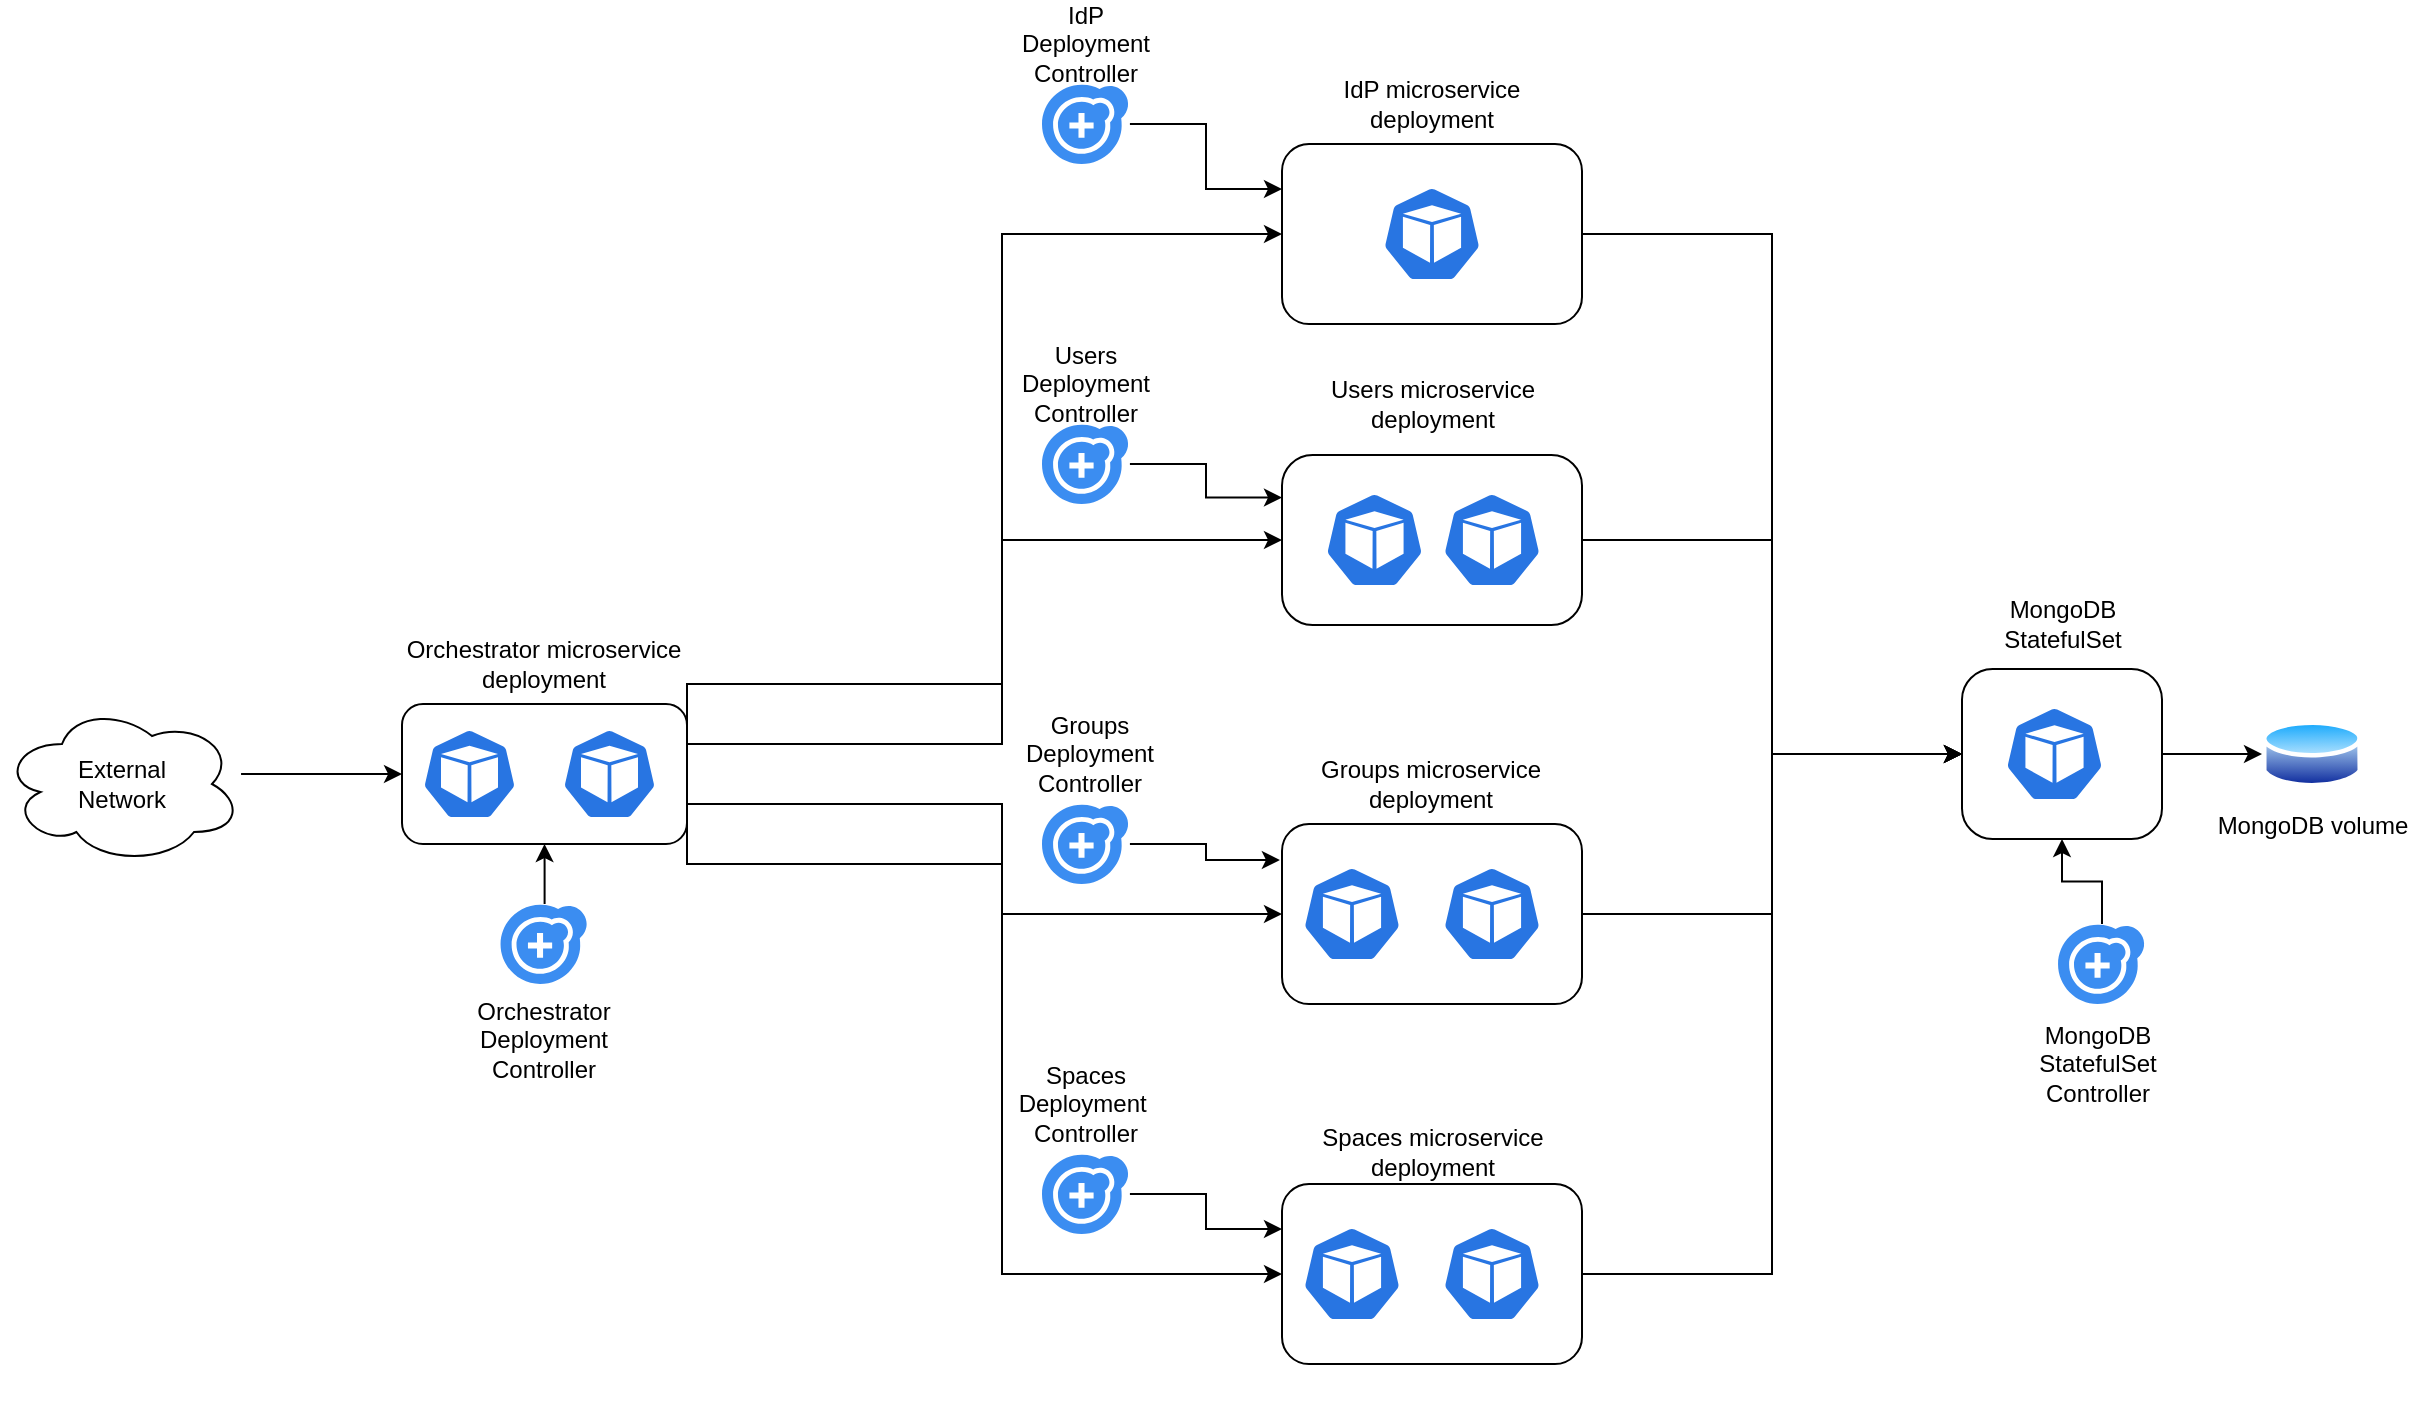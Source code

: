 <mxfile>
    <diagram id="lZ0zdAxzuLYZgMzkoZYn" name="Pagina-1">
        <mxGraphModel dx="1715" dy="503" grid="1" gridSize="10" guides="1" tooltips="1" connect="1" arrows="1" fold="1" page="1" pageScale="1" pageWidth="827" pageHeight="1169" math="0" shadow="0">
            <root>
                <mxCell id="0"/>
                <mxCell id="1" parent="0"/>
                <mxCell id="6" style="edgeStyle=orthogonalEdgeStyle;rounded=0;orthogonalLoop=1;jettySize=auto;html=1;" parent="1" source="4" edge="1">
                    <mxGeometry relative="1" as="geometry">
                        <Array as="points">
                            <mxPoint x="-13" y="395"/>
                            <mxPoint x="-13" y="395"/>
                        </Array>
                        <mxPoint x="10" y="395.059" as="targetPoint"/>
                    </mxGeometry>
                </mxCell>
                <mxCell id="4" value="External &lt;br&gt;Network" style="ellipse;shape=cloud;whiteSpace=wrap;html=1;" parent="1" vertex="1">
                    <mxGeometry x="-190" y="360" width="120" height="80" as="geometry"/>
                </mxCell>
                <mxCell id="13" value="" style="group" parent="1" vertex="1" connectable="0">
                    <mxGeometry x="450" y="10" width="150" height="160" as="geometry"/>
                </mxCell>
                <mxCell id="11" value="" style="rounded=1;whiteSpace=wrap;html=1;" parent="13" vertex="1">
                    <mxGeometry y="70" width="150" height="90" as="geometry"/>
                </mxCell>
                <mxCell id="2" value="" style="html=1;dashed=0;whitespace=wrap;fillColor=#2875E2;strokeColor=#ffffff;points=[[0.005,0.63,0],[0.1,0.2,0],[0.9,0.2,0],[0.5,0,0],[0.995,0.63,0],[0.72,0.99,0],[0.5,1,0],[0.28,0.99,0]];shape=mxgraph.kubernetes.icon;prIcon=pod" parent="13" vertex="1">
                    <mxGeometry x="50" y="91" width="50" height="48" as="geometry"/>
                </mxCell>
                <mxCell id="12" value="IdP microservice deployment" style="text;html=1;strokeColor=none;fillColor=none;align=center;verticalAlign=middle;whiteSpace=wrap;rounded=0;" parent="13" vertex="1">
                    <mxGeometry x="21.25" y="40" width="107.5" height="20" as="geometry"/>
                </mxCell>
                <mxCell id="14" value="" style="group" parent="1" vertex="1" connectable="0">
                    <mxGeometry x="450" y="193" width="150" height="150" as="geometry"/>
                </mxCell>
                <mxCell id="15" value="" style="rounded=1;whiteSpace=wrap;html=1;arcSize=18;" parent="14" vertex="1">
                    <mxGeometry y="42.5" width="150" height="85" as="geometry"/>
                </mxCell>
                <mxCell id="16" value="" style="html=1;dashed=0;whitespace=wrap;fillColor=#2875E2;strokeColor=#ffffff;points=[[0.005,0.63,0],[0.1,0.2,0],[0.9,0.2,0],[0.5,0,0],[0.995,0.63,0],[0.72,0.99,0],[0.5,1,0],[0.28,0.99,0]];shape=mxgraph.kubernetes.icon;prIcon=pod" parent="14" vertex="1">
                    <mxGeometry x="21.25" y="61" width="50" height="48" as="geometry"/>
                </mxCell>
                <mxCell id="18" value="" style="html=1;dashed=0;whitespace=wrap;fillColor=#2875E2;strokeColor=#ffffff;points=[[0.005,0.63,0],[0.1,0.2,0],[0.9,0.2,0],[0.5,0,0],[0.995,0.63,0],[0.72,0.99,0],[0.5,1,0],[0.28,0.99,0]];shape=mxgraph.kubernetes.icon;prIcon=pod" parent="14" vertex="1">
                    <mxGeometry x="80" y="61" width="50" height="48" as="geometry"/>
                </mxCell>
                <mxCell id="19" value="Users microservice deployment" style="text;html=1;strokeColor=none;fillColor=none;align=center;verticalAlign=middle;whiteSpace=wrap;rounded=0;" parent="14" vertex="1">
                    <mxGeometry x="21.25" y="7" width="108.75" height="20" as="geometry"/>
                </mxCell>
                <mxCell id="21" value="" style="group" parent="1" vertex="1" connectable="0">
                    <mxGeometry x="450" y="380" width="150" height="150" as="geometry"/>
                </mxCell>
                <mxCell id="22" value="" style="rounded=1;whiteSpace=wrap;html=1;" parent="21" vertex="1">
                    <mxGeometry y="40" width="150" height="90" as="geometry"/>
                </mxCell>
                <mxCell id="23" value="" style="html=1;dashed=0;whitespace=wrap;fillColor=#2875E2;strokeColor=#ffffff;points=[[0.005,0.63,0],[0.1,0.2,0],[0.9,0.2,0],[0.5,0,0],[0.995,0.63,0],[0.72,0.99,0],[0.5,1,0],[0.28,0.99,0]];shape=mxgraph.kubernetes.icon;prIcon=pod" parent="21" vertex="1">
                    <mxGeometry x="10" y="61" width="50" height="48" as="geometry"/>
                </mxCell>
                <mxCell id="25" value="" style="html=1;dashed=0;whitespace=wrap;fillColor=#2875E2;strokeColor=#ffffff;points=[[0.005,0.63,0],[0.1,0.2,0],[0.9,0.2,0],[0.5,0,0],[0.995,0.63,0],[0.72,0.99,0],[0.5,1,0],[0.28,0.99,0]];shape=mxgraph.kubernetes.icon;prIcon=pod" parent="21" vertex="1">
                    <mxGeometry x="80" y="61" width="50" height="48" as="geometry"/>
                </mxCell>
                <mxCell id="26" value="Groups microservice deployment" style="text;html=1;strokeColor=none;fillColor=none;align=center;verticalAlign=middle;whiteSpace=wrap;rounded=0;" parent="21" vertex="1">
                    <mxGeometry y="10" width="148.75" height="20" as="geometry"/>
                </mxCell>
                <mxCell id="27" value="" style="group" parent="1" vertex="1" connectable="0">
                    <mxGeometry x="450" y="560" width="150" height="150" as="geometry"/>
                </mxCell>
                <mxCell id="28" value="" style="rounded=1;whiteSpace=wrap;html=1;" parent="27" vertex="1">
                    <mxGeometry y="40" width="150" height="90" as="geometry"/>
                </mxCell>
                <mxCell id="29" value="" style="html=1;dashed=0;whitespace=wrap;fillColor=#2875E2;strokeColor=#ffffff;points=[[0.005,0.63,0],[0.1,0.2,0],[0.9,0.2,0],[0.5,0,0],[0.995,0.63,0],[0.72,0.99,0],[0.5,1,0],[0.28,0.99,0]];shape=mxgraph.kubernetes.icon;prIcon=pod" parent="27" vertex="1">
                    <mxGeometry x="10" y="61" width="50" height="48" as="geometry"/>
                </mxCell>
                <mxCell id="31" value="" style="html=1;dashed=0;whitespace=wrap;fillColor=#2875E2;strokeColor=#ffffff;points=[[0.005,0.63,0],[0.1,0.2,0],[0.9,0.2,0],[0.5,0,0],[0.995,0.63,0],[0.72,0.99,0],[0.5,1,0],[0.28,0.99,0]];shape=mxgraph.kubernetes.icon;prIcon=pod" parent="27" vertex="1">
                    <mxGeometry x="80" y="61" width="50" height="48" as="geometry"/>
                </mxCell>
                <mxCell id="32" value="Spaces microservice deployment" style="text;html=1;strokeColor=none;fillColor=none;align=center;verticalAlign=middle;whiteSpace=wrap;rounded=0;" parent="27" vertex="1">
                    <mxGeometry x="5.62" y="14" width="138.75" height="20" as="geometry"/>
                </mxCell>
                <mxCell id="46" value="" style="group" parent="1" vertex="1" connectable="0">
                    <mxGeometry x="10" y="310" width="190" height="150" as="geometry"/>
                </mxCell>
                <mxCell id="47" value="" style="rounded=1;whiteSpace=wrap;html=1;" parent="46" vertex="1">
                    <mxGeometry y="50" width="142.5" height="70" as="geometry"/>
                </mxCell>
                <mxCell id="48" value="" style="html=1;dashed=0;whitespace=wrap;fillColor=#2875E2;strokeColor=#ffffff;points=[[0.005,0.63,0],[0.1,0.2,0],[0.9,0.2,0],[0.5,0,0],[0.995,0.63,0],[0.72,0.99,0],[0.5,1,0],[0.28,0.99,0]];shape=mxgraph.kubernetes.icon;prIcon=pod" parent="46" vertex="1">
                    <mxGeometry x="10" y="61" width="47.5" height="48" as="geometry"/>
                </mxCell>
                <mxCell id="50" value="" style="html=1;dashed=0;whitespace=wrap;fillColor=#2875E2;strokeColor=#ffffff;points=[[0.005,0.63,0],[0.1,0.2,0],[0.9,0.2,0],[0.5,0,0],[0.995,0.63,0],[0.72,0.99,0],[0.5,1,0],[0.28,0.99,0]];shape=mxgraph.kubernetes.icon;prIcon=pod" parent="46" vertex="1">
                    <mxGeometry x="80" y="61" width="47.5" height="48" as="geometry"/>
                </mxCell>
                <mxCell id="51" value="Orchestrator microservice deployment" style="text;html=1;strokeColor=none;fillColor=none;align=center;verticalAlign=middle;whiteSpace=wrap;rounded=0;" parent="46" vertex="1">
                    <mxGeometry x="-27.901" y="20" width="198.312" height="20" as="geometry"/>
                </mxCell>
                <mxCell id="67" style="edgeStyle=orthogonalEdgeStyle;rounded=0;orthogonalLoop=1;jettySize=auto;html=1;entryX=0;entryY=0.5;entryDx=0;entryDy=0;exitX=1;exitY=0.25;exitDx=0;exitDy=0;" parent="1" source="47" target="11" edge="1">
                    <mxGeometry relative="1" as="geometry">
                        <Array as="points">
                            <mxPoint x="152" y="350"/>
                            <mxPoint x="310" y="350"/>
                            <mxPoint x="310" y="125"/>
                        </Array>
                        <mxPoint x="245.824" y="350" as="sourcePoint"/>
                    </mxGeometry>
                </mxCell>
                <mxCell id="68" style="edgeStyle=orthogonalEdgeStyle;rounded=0;orthogonalLoop=1;jettySize=auto;html=1;entryX=0;entryY=0.5;entryDx=0;entryDy=0;exitX=1;exitY=0.25;exitDx=0;exitDy=0;" parent="1" source="47" target="15" edge="1">
                    <mxGeometry relative="1" as="geometry">
                        <Array as="points">
                            <mxPoint x="152" y="380"/>
                            <mxPoint x="310" y="380"/>
                            <mxPoint x="310" y="278"/>
                        </Array>
                        <mxPoint x="245.824" y="380" as="sourcePoint"/>
                    </mxGeometry>
                </mxCell>
                <mxCell id="69" style="edgeStyle=orthogonalEdgeStyle;rounded=0;orthogonalLoop=1;jettySize=auto;html=1;entryX=0;entryY=0.5;entryDx=0;entryDy=0;exitX=1;exitY=0.75;exitDx=0;exitDy=0;" parent="1" source="47" target="22" edge="1">
                    <mxGeometry relative="1" as="geometry">
                        <Array as="points">
                            <mxPoint x="152" y="440"/>
                            <mxPoint x="310" y="440"/>
                            <mxPoint x="310" y="465"/>
                        </Array>
                        <mxPoint x="245.824" y="440" as="sourcePoint"/>
                    </mxGeometry>
                </mxCell>
                <mxCell id="70" style="edgeStyle=orthogonalEdgeStyle;rounded=0;orthogonalLoop=1;jettySize=auto;html=1;entryX=0;entryY=0.5;entryDx=0;entryDy=0;exitX=1;exitY=0.75;exitDx=0;exitDy=0;" parent="1" source="47" target="28" edge="1">
                    <mxGeometry relative="1" as="geometry">
                        <Array as="points">
                            <mxPoint x="152" y="410"/>
                            <mxPoint x="310" y="410"/>
                            <mxPoint x="310" y="645"/>
                        </Array>
                        <mxPoint x="245.824" y="410" as="sourcePoint"/>
                    </mxGeometry>
                </mxCell>
                <mxCell id="109" style="edgeStyle=orthogonalEdgeStyle;rounded=0;orthogonalLoop=1;jettySize=auto;html=1;entryX=0;entryY=0.25;entryDx=0;entryDy=0;" parent="1" source="98" target="11" edge="1">
                    <mxGeometry relative="1" as="geometry"/>
                </mxCell>
                <mxCell id="98" value="" style="html=1;aspect=fixed;strokeColor=none;shadow=0;align=center;verticalAlign=top;fillColor=#3B8DF1;shape=mxgraph.gcp2.replication_controller" parent="1" vertex="1">
                    <mxGeometry x="330" y="50" width="43.96" height="40" as="geometry"/>
                </mxCell>
                <mxCell id="106" style="edgeStyle=orthogonalEdgeStyle;rounded=0;orthogonalLoop=1;jettySize=auto;html=1;entryX=0;entryY=0.25;entryDx=0;entryDy=0;" parent="1" source="105" target="15" edge="1">
                    <mxGeometry relative="1" as="geometry">
                        <mxPoint x="430" y="240" as="targetPoint"/>
                    </mxGeometry>
                </mxCell>
                <mxCell id="105" value="" style="html=1;aspect=fixed;strokeColor=none;shadow=0;align=center;verticalAlign=top;fillColor=#3B8DF1;shape=mxgraph.gcp2.replication_controller" parent="1" vertex="1">
                    <mxGeometry x="330" y="220" width="43.96" height="40" as="geometry"/>
                </mxCell>
                <mxCell id="110" style="edgeStyle=orthogonalEdgeStyle;rounded=0;orthogonalLoop=1;jettySize=auto;html=1;entryX=-0.007;entryY=0.2;entryDx=0;entryDy=0;entryPerimeter=0;" parent="1" source="107" target="22" edge="1">
                    <mxGeometry relative="1" as="geometry"/>
                </mxCell>
                <mxCell id="107" value="" style="html=1;aspect=fixed;strokeColor=none;shadow=0;align=center;verticalAlign=top;fillColor=#3B8DF1;shape=mxgraph.gcp2.replication_controller" parent="1" vertex="1">
                    <mxGeometry x="330" y="410" width="43.96" height="40" as="geometry"/>
                </mxCell>
                <mxCell id="111" style="edgeStyle=orthogonalEdgeStyle;rounded=0;orthogonalLoop=1;jettySize=auto;html=1;entryX=0;entryY=0.25;entryDx=0;entryDy=0;" parent="1" source="108" target="28" edge="1">
                    <mxGeometry relative="1" as="geometry">
                        <mxPoint x="440" y="610" as="targetPoint"/>
                    </mxGeometry>
                </mxCell>
                <mxCell id="108" value="" style="html=1;aspect=fixed;strokeColor=none;shadow=0;align=center;verticalAlign=top;fillColor=#3B8DF1;shape=mxgraph.gcp2.replication_controller" parent="1" vertex="1">
                    <mxGeometry x="330" y="585" width="43.96" height="40" as="geometry"/>
                </mxCell>
                <mxCell id="112" value="IdP Deployment Controller" style="text;html=1;strokeColor=none;fillColor=none;align=center;verticalAlign=middle;whiteSpace=wrap;rounded=0;" parent="1" vertex="1">
                    <mxGeometry x="331.98" y="20" width="40" height="20" as="geometry"/>
                </mxCell>
                <mxCell id="113" value="Users Deployment Controller" style="text;html=1;strokeColor=none;fillColor=none;align=center;verticalAlign=middle;whiteSpace=wrap;rounded=0;" parent="1" vertex="1">
                    <mxGeometry x="331.98" y="190" width="40" height="20" as="geometry"/>
                </mxCell>
                <mxCell id="114" value="Groups Deployment Controller" style="text;html=1;strokeColor=none;fillColor=none;align=center;verticalAlign=middle;whiteSpace=wrap;rounded=0;" parent="1" vertex="1">
                    <mxGeometry x="333.96" y="375" width="40" height="20" as="geometry"/>
                </mxCell>
                <mxCell id="115" value="Spaces Deployment&amp;nbsp; Controller" style="text;html=1;strokeColor=none;fillColor=none;align=center;verticalAlign=middle;whiteSpace=wrap;rounded=0;" parent="1" vertex="1">
                    <mxGeometry x="331.98" y="550" width="40" height="20" as="geometry"/>
                </mxCell>
                <mxCell id="117" value="MongoDB volume" style="aspect=fixed;perimeter=ellipsePerimeter;html=1;align=center;shadow=0;dashed=0;spacingTop=3;image;image=img/lib/active_directory/database.svg;" parent="1" vertex="1">
                    <mxGeometry x="940" y="366.5" width="50" height="37" as="geometry"/>
                </mxCell>
                <mxCell id="120" style="edgeStyle=orthogonalEdgeStyle;rounded=0;orthogonalLoop=1;jettySize=auto;html=1;entryX=0;entryY=0.5;entryDx=0;entryDy=0;exitX=1;exitY=0.5;exitDx=0;exitDy=0;" parent="1" source="130" target="117" edge="1">
                    <mxGeometry relative="1" as="geometry">
                        <mxPoint x="980" y="319.059" as="sourcePoint"/>
                    </mxGeometry>
                </mxCell>
                <mxCell id="125" style="edgeStyle=orthogonalEdgeStyle;rounded=0;orthogonalLoop=1;jettySize=auto;html=1;" parent="1" source="124" target="47" edge="1">
                    <mxGeometry relative="1" as="geometry"/>
                </mxCell>
                <mxCell id="124" value="" style="html=1;aspect=fixed;strokeColor=none;shadow=0;align=center;verticalAlign=top;fillColor=#3B8DF1;shape=mxgraph.gcp2.replication_controller" parent="1" vertex="1">
                    <mxGeometry x="59.27" y="460" width="43.96" height="40" as="geometry"/>
                </mxCell>
                <mxCell id="126" value="Orchestrator Deployment Controller" style="text;html=1;strokeColor=none;fillColor=none;align=center;verticalAlign=middle;whiteSpace=wrap;rounded=0;" parent="1" vertex="1">
                    <mxGeometry x="61.25" y="518" width="40" height="20" as="geometry"/>
                </mxCell>
                <mxCell id="129" value="" style="group" parent="1" vertex="1" connectable="0">
                    <mxGeometry x="790" y="300" width="150" height="150" as="geometry"/>
                </mxCell>
                <mxCell id="130" value="" style="rounded=1;whiteSpace=wrap;html=1;arcSize=18;" parent="129" vertex="1">
                    <mxGeometry y="42.5" width="100" height="85" as="geometry"/>
                </mxCell>
                <mxCell id="131" value="" style="html=1;dashed=0;whitespace=wrap;fillColor=#2875E2;strokeColor=#ffffff;points=[[0.005,0.63,0],[0.1,0.2,0],[0.9,0.2,0],[0.5,0,0],[0.995,0.63,0],[0.72,0.99,0],[0.5,1,0],[0.28,0.99,0]];shape=mxgraph.kubernetes.icon;prIcon=pod" parent="129" vertex="1">
                    <mxGeometry x="21.25" y="61" width="50" height="48" as="geometry"/>
                </mxCell>
                <mxCell id="133" value="MongoDB&lt;br&gt;StatefulSet" style="text;html=1;strokeColor=none;fillColor=none;align=center;verticalAlign=middle;whiteSpace=wrap;rounded=0;" parent="129" vertex="1">
                    <mxGeometry x="-4.37" y="10" width="108.75" height="20" as="geometry"/>
                </mxCell>
                <mxCell id="139" style="edgeStyle=orthogonalEdgeStyle;rounded=0;orthogonalLoop=1;jettySize=auto;html=1;" parent="1" source="134" target="130" edge="1">
                    <mxGeometry relative="1" as="geometry"/>
                </mxCell>
                <mxCell id="134" value="" style="html=1;aspect=fixed;strokeColor=none;shadow=0;align=center;verticalAlign=top;fillColor=#3B8DF1;shape=mxgraph.gcp2.replication_controller" parent="1" vertex="1">
                    <mxGeometry x="838.02" y="470" width="43.96" height="40" as="geometry"/>
                </mxCell>
                <mxCell id="135" value="MongoDB StatefulSet &lt;br&gt;Controller" style="text;html=1;strokeColor=none;fillColor=none;align=center;verticalAlign=middle;whiteSpace=wrap;rounded=0;" parent="1" vertex="1">
                    <mxGeometry x="838.02" y="530" width="40" height="20" as="geometry"/>
                </mxCell>
                <mxCell id="140" style="edgeStyle=orthogonalEdgeStyle;rounded=0;orthogonalLoop=1;jettySize=auto;html=1;entryX=0;entryY=0.5;entryDx=0;entryDy=0;" parent="1" source="11" target="130" edge="1">
                    <mxGeometry relative="1" as="geometry"/>
                </mxCell>
                <mxCell id="141" style="edgeStyle=orthogonalEdgeStyle;rounded=0;orthogonalLoop=1;jettySize=auto;html=1;entryX=0;entryY=0.5;entryDx=0;entryDy=0;" parent="1" source="15" target="130" edge="1">
                    <mxGeometry relative="1" as="geometry"/>
                </mxCell>
                <mxCell id="142" style="edgeStyle=orthogonalEdgeStyle;rounded=0;orthogonalLoop=1;jettySize=auto;html=1;entryX=0;entryY=0.5;entryDx=0;entryDy=0;" parent="1" source="22" target="130" edge="1">
                    <mxGeometry relative="1" as="geometry"/>
                </mxCell>
                <mxCell id="143" style="edgeStyle=orthogonalEdgeStyle;rounded=0;orthogonalLoop=1;jettySize=auto;html=1;entryX=0;entryY=0.5;entryDx=0;entryDy=0;" parent="1" source="28" target="130" edge="1">
                    <mxGeometry relative="1" as="geometry"/>
                </mxCell>
            </root>
        </mxGraphModel>
    </diagram>
</mxfile>
